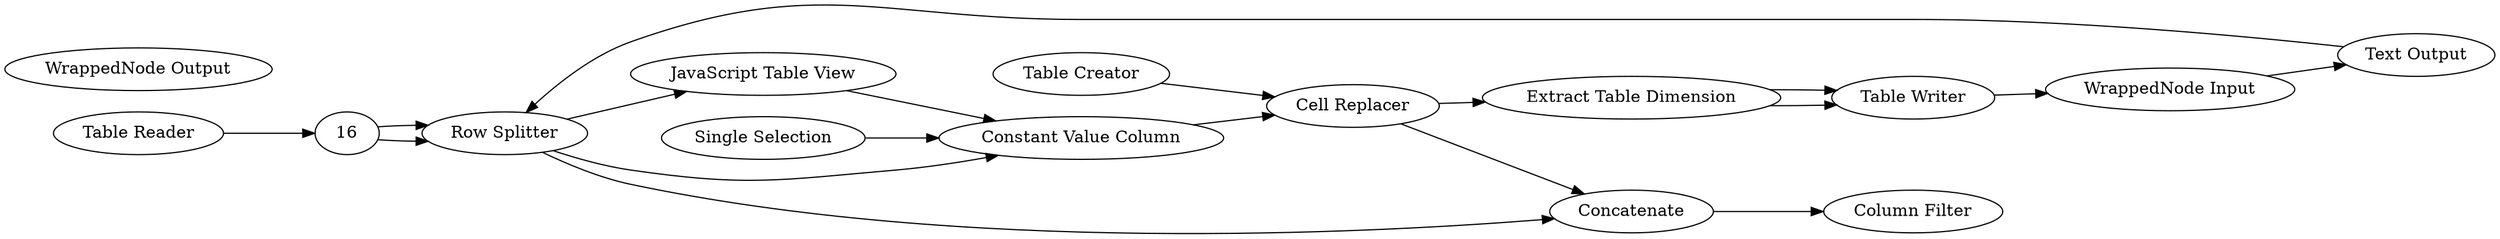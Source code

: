 digraph {
	2 [label="Table Reader"]
	13 [label="Table Writer"]
	5 [label="JavaScript Table View"]
	6 [label="Single Selection"]
	7 [label="WrappedNode Input"]
	9 [label="WrappedNode Output"]
	7 [label="Row Splitter"]
	8 [label=Concatenate]
	9 [label="Constant Value Column"]
	10 [label="Cell Replacer"]
	11 [label="Table Creator"]
	12 [label="Column Filter"]
	14 [label="Extract Table Dimension"]
	15 [label="Text Output"]
	17 [label="WrappedNode Output"]
	18 [label="WrappedNode Input"]
	5 -> 9
	6 -> 9
	7 -> 5
	7 -> 9
	7 -> 8
	8 -> 12
	9 -> 10
	10 -> 8
	10 -> 14
	11 -> 10
	15 -> 7
	18 -> 15
	2 -> 16
	13 -> 18
	16 -> 7
	16 -> 7
	14 -> 13
	14 -> 13
	rankdir=LR
}
